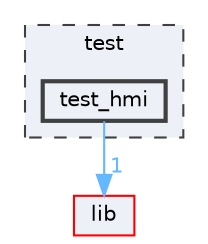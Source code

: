 digraph "test/test_hmi"
{
 // LATEX_PDF_SIZE
  bgcolor="transparent";
  edge [fontname=Helvetica,fontsize=10,labelfontname=Helvetica,labelfontsize=10];
  node [fontname=Helvetica,fontsize=10,shape=box,height=0.2,width=0.4];
  compound=true
  subgraph clusterdir_13e138d54eb8818da29c3992edef070a {
    graph [ bgcolor="#edf0f7", pencolor="grey25", label="test", fontname=Helvetica,fontsize=10 style="filled,dashed", URL="dir_13e138d54eb8818da29c3992edef070a.xhtml",tooltip=""]
  dir_d4007516cc9bfff50cad23dd85f3b823 [label="test_hmi", fillcolor="#edf0f7", color="grey25", style="filled,bold", URL="dir_d4007516cc9bfff50cad23dd85f3b823.xhtml",tooltip=""];
  }
  dir_97aefd0d527b934f1d99a682da8fe6a9 [label="lib", fillcolor="#edf0f7", color="red", style="filled", URL="dir_97aefd0d527b934f1d99a682da8fe6a9.xhtml",tooltip=""];
  dir_d4007516cc9bfff50cad23dd85f3b823->dir_97aefd0d527b934f1d99a682da8fe6a9 [headlabel="1", labeldistance=1.5 headhref="dir_000016_000008.xhtml" href="dir_000016_000008.xhtml" color="steelblue1" fontcolor="steelblue1"];
}
